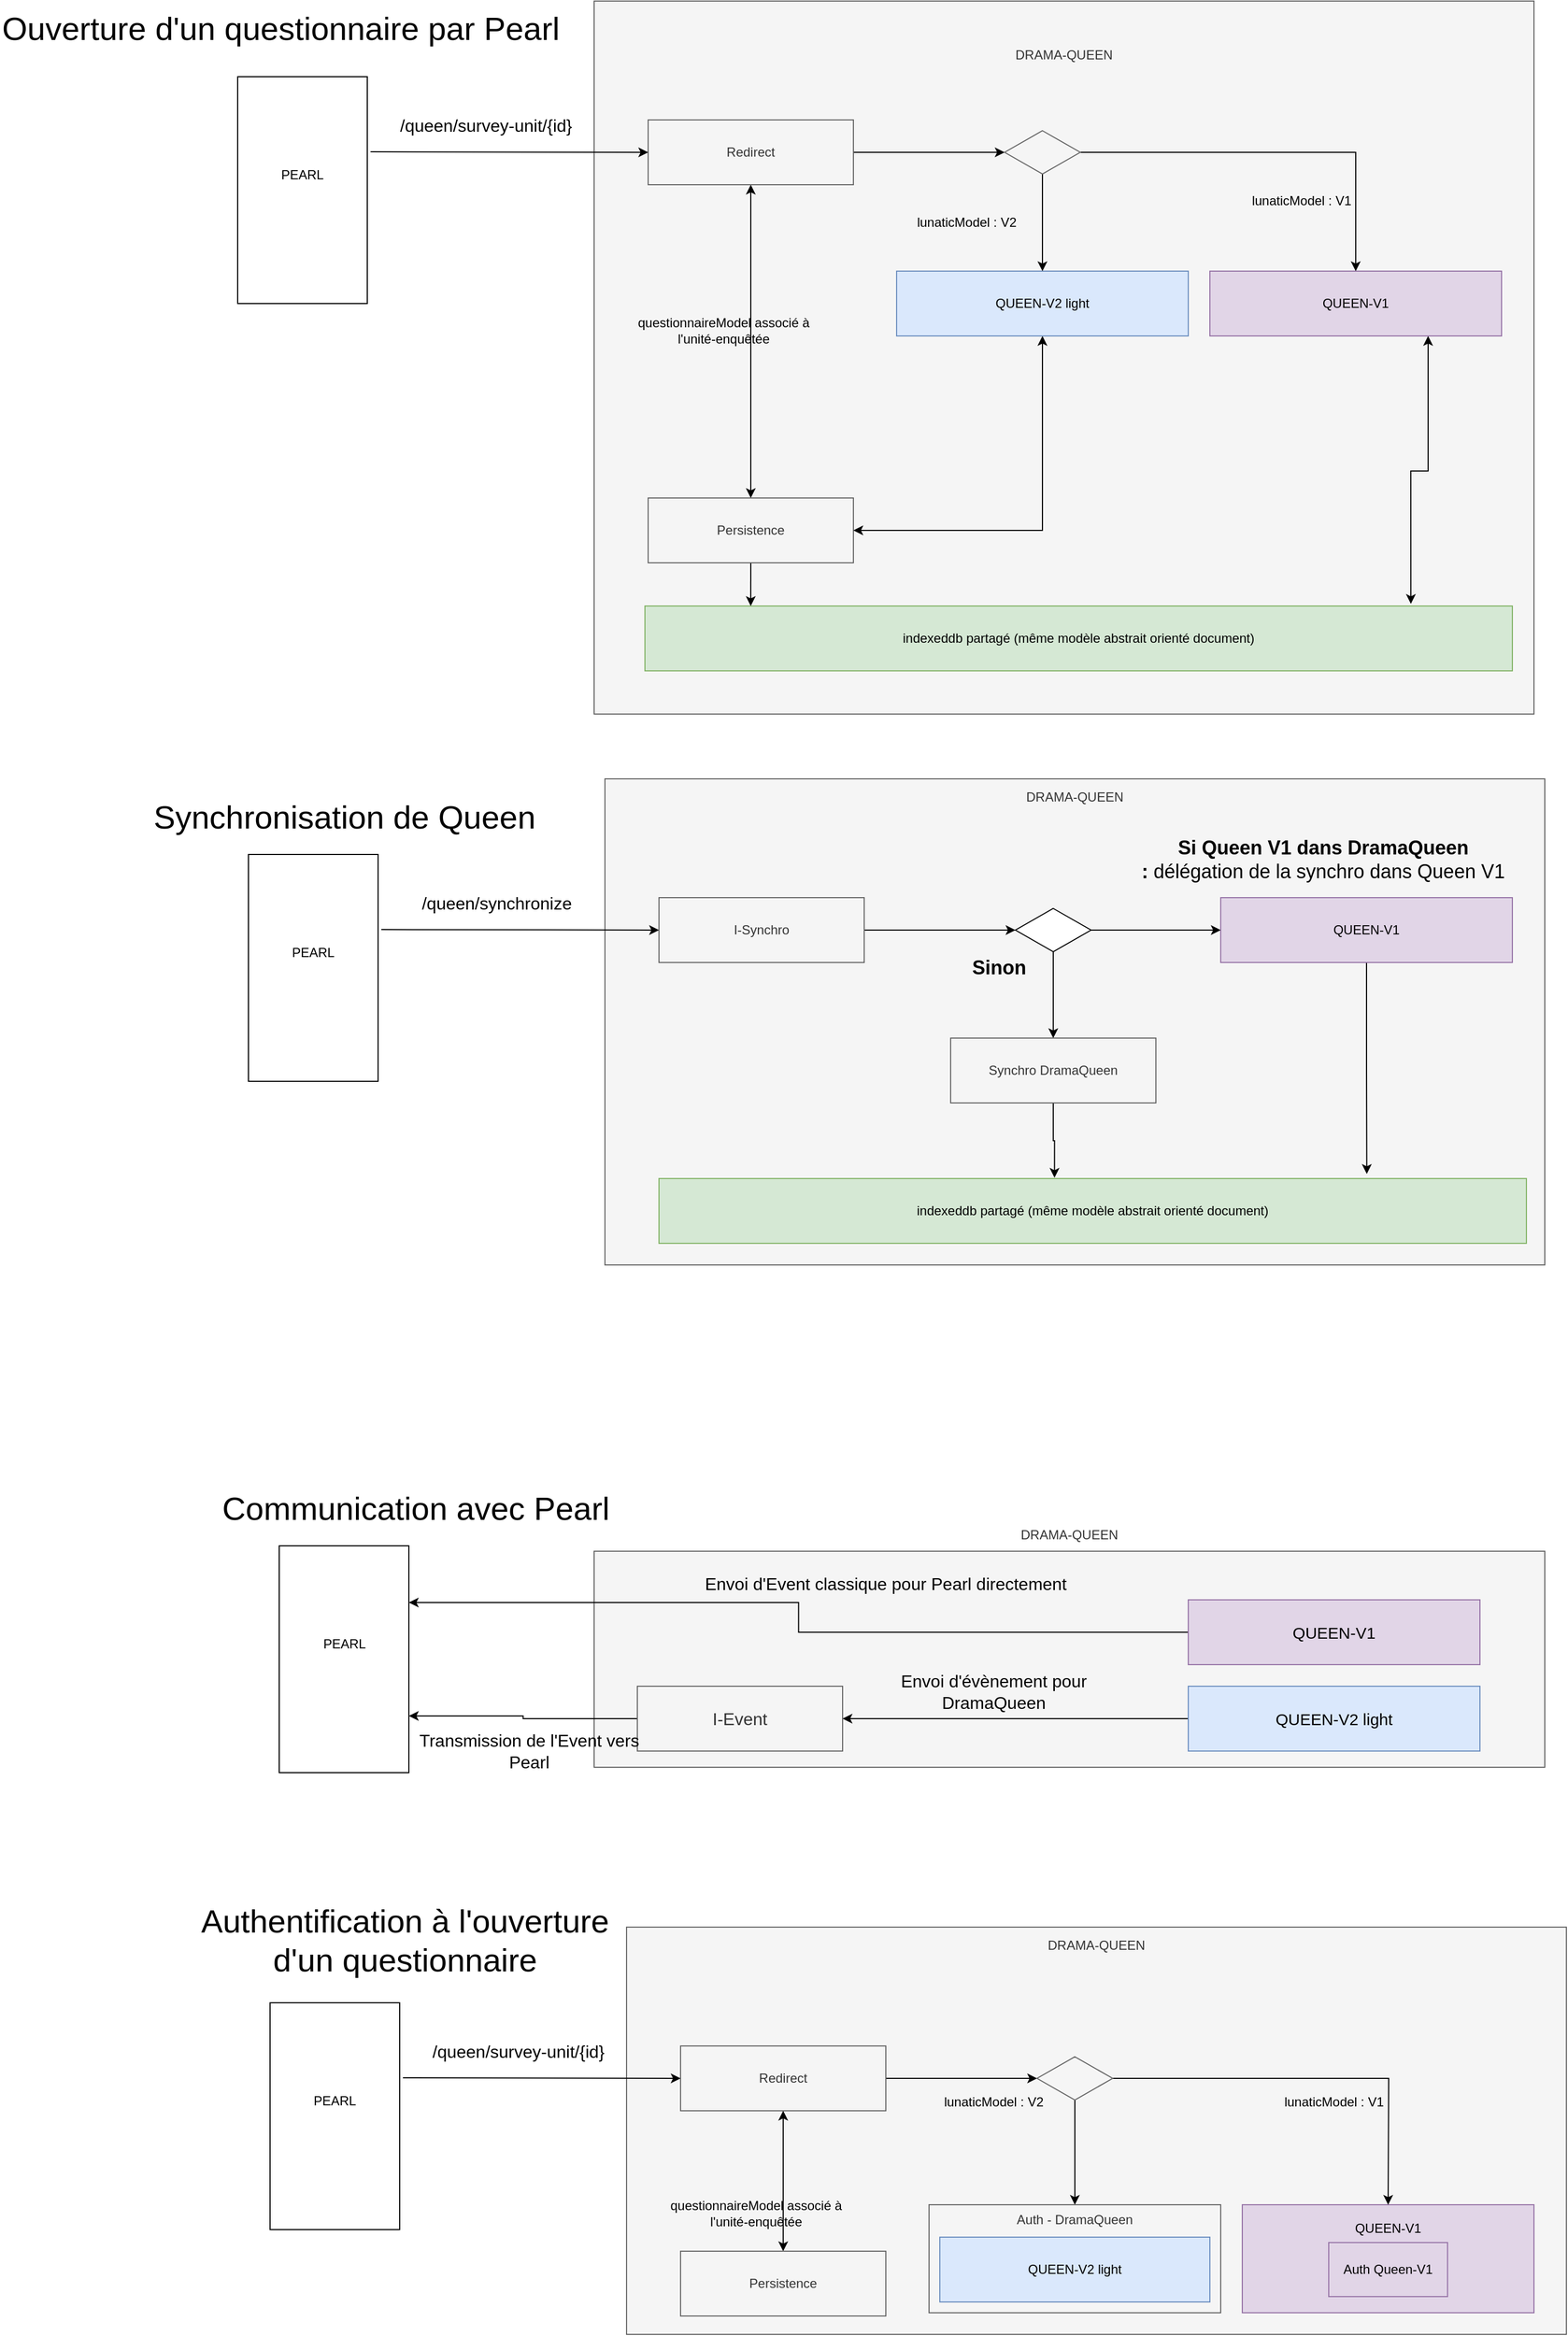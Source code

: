 <mxfile version="21.0.6" type="github">
  <diagram name="Page-1" id="8k7CGDxbE8RUZ36gDLzS">
    <mxGraphModel dx="2261" dy="796" grid="1" gridSize="10" guides="1" tooltips="1" connect="1" arrows="1" fold="1" page="1" pageScale="1" pageWidth="827" pageHeight="1169" math="0" shadow="0">
      <root>
        <mxCell id="0" />
        <mxCell id="1" parent="0" />
        <mxCell id="tDpFDf1y066-vSk2hxzO-13" value="PEARL&lt;br&gt;&lt;br&gt;&lt;br&gt;" style="rounded=0;whiteSpace=wrap;html=1;" parent="1" vertex="1">
          <mxGeometry x="-560" y="90" width="120" height="210" as="geometry" />
        </mxCell>
        <mxCell id="tDpFDf1y066-vSk2hxzO-14" value="DRAMA-QUEEN&lt;br&gt;&lt;br&gt;&lt;br&gt;&lt;br&gt;&lt;br&gt;&lt;br&gt;&lt;br&gt;&lt;br&gt;&lt;br&gt;&lt;br&gt;&lt;br&gt;&lt;br&gt;&lt;br&gt;&lt;br&gt;&lt;br&gt;&lt;br&gt;&lt;br&gt;&lt;br&gt;&lt;br&gt;&lt;br&gt;&lt;br&gt;&lt;br&gt;&lt;br&gt;&lt;br&gt;&lt;br&gt;&lt;br&gt;&lt;br&gt;&lt;br&gt;&lt;br&gt;&lt;br&gt;&lt;br&gt;&lt;br&gt;&lt;br&gt;&lt;br&gt;&lt;br&gt;&lt;br&gt;&lt;br&gt;&lt;br&gt;&lt;br&gt;&lt;br&gt;" style="rounded=0;whiteSpace=wrap;html=1;fillColor=#f5f5f5;strokeColor=#666666;fontColor=#333333;" parent="1" vertex="1">
          <mxGeometry x="-230" y="20" width="870" height="660" as="geometry" />
        </mxCell>
        <mxCell id="tDpFDf1y066-vSk2hxzO-27" style="edgeStyle=orthogonalEdgeStyle;rounded=0;orthogonalLoop=1;jettySize=auto;html=1;startArrow=classic;startFill=1;entryX=0.883;entryY=-0.033;entryDx=0;entryDy=0;entryPerimeter=0;" parent="1" source="tDpFDf1y066-vSk2hxzO-15" target="tDpFDf1y066-vSk2hxzO-18" edge="1">
          <mxGeometry relative="1" as="geometry">
            <mxPoint x="542" y="340" as="sourcePoint" />
            <Array as="points">
              <mxPoint x="542" y="455" />
              <mxPoint x="526" y="455" />
            </Array>
          </mxGeometry>
        </mxCell>
        <mxCell id="tDpFDf1y066-vSk2hxzO-15" value="QUEEN-V1" style="rounded=0;whiteSpace=wrap;html=1;fillColor=#e1d5e7;strokeColor=#9673a6;" parent="1" vertex="1">
          <mxGeometry x="340" y="270" width="270" height="60" as="geometry" />
        </mxCell>
        <mxCell id="tDpFDf1y066-vSk2hxzO-18" value="indexeddb partagé (même modèle abstrait orienté document)" style="rounded=0;whiteSpace=wrap;html=1;fillColor=#d5e8d4;strokeColor=#82b366;" parent="1" vertex="1">
          <mxGeometry x="-183" y="580" width="803" height="60" as="geometry" />
        </mxCell>
        <mxCell id="tDpFDf1y066-vSk2hxzO-24" style="edgeStyle=orthogonalEdgeStyle;rounded=0;orthogonalLoop=1;jettySize=auto;html=1;exitX=0.5;exitY=1;exitDx=0;exitDy=0;startArrow=classic;startFill=1;" parent="1" source="tDpFDf1y066-vSk2hxzO-19" target="tDpFDf1y066-vSk2hxzO-21" edge="1">
          <mxGeometry relative="1" as="geometry" />
        </mxCell>
        <mxCell id="tDpFDf1y066-vSk2hxzO-36" style="edgeStyle=orthogonalEdgeStyle;rounded=0;orthogonalLoop=1;jettySize=auto;html=1;exitX=1;exitY=0.5;exitDx=0;exitDy=0;" parent="1" source="tDpFDf1y066-vSk2hxzO-19" target="tDpFDf1y066-vSk2hxzO-35" edge="1">
          <mxGeometry relative="1" as="geometry" />
        </mxCell>
        <mxCell id="tDpFDf1y066-vSk2hxzO-19" value="Redirect" style="rounded=0;whiteSpace=wrap;html=1;fillColor=#f5f5f5;strokeColor=#666666;fontColor=#333333;" parent="1" vertex="1">
          <mxGeometry x="-180" y="130" width="190" height="60" as="geometry" />
        </mxCell>
        <mxCell id="tDpFDf1y066-vSk2hxzO-42" style="edgeStyle=orthogonalEdgeStyle;rounded=0;orthogonalLoop=1;jettySize=auto;html=1;exitX=0.5;exitY=1;exitDx=0;exitDy=0;entryX=0.122;entryY=0;entryDx=0;entryDy=0;entryPerimeter=0;" parent="1" source="tDpFDf1y066-vSk2hxzO-21" target="tDpFDf1y066-vSk2hxzO-18" edge="1">
          <mxGeometry relative="1" as="geometry" />
        </mxCell>
        <mxCell id="tDpFDf1y066-vSk2hxzO-21" value="Persistence" style="rounded=0;whiteSpace=wrap;html=1;fillColor=#f5f5f5;strokeColor=#666666;fontColor=#333333;" parent="1" vertex="1">
          <mxGeometry x="-180" y="480" width="190" height="60" as="geometry" />
        </mxCell>
        <mxCell id="tDpFDf1y066-vSk2hxzO-23" value="" style="endArrow=classic;html=1;rounded=0;exitX=1.025;exitY=0.331;exitDx=0;exitDy=0;exitPerimeter=0;entryX=0;entryY=0.5;entryDx=0;entryDy=0;" parent="1" source="tDpFDf1y066-vSk2hxzO-13" target="tDpFDf1y066-vSk2hxzO-19" edge="1">
          <mxGeometry width="50" height="50" relative="1" as="geometry">
            <mxPoint x="-140" y="270" as="sourcePoint" />
            <mxPoint x="-90" y="220" as="targetPoint" />
          </mxGeometry>
        </mxCell>
        <mxCell id="tDpFDf1y066-vSk2hxzO-32" style="edgeStyle=orthogonalEdgeStyle;rounded=0;orthogonalLoop=1;jettySize=auto;html=1;exitX=0.5;exitY=1;exitDx=0;exitDy=0;entryX=1;entryY=0.5;entryDx=0;entryDy=0;startArrow=classic;startFill=1;" parent="1" source="tDpFDf1y066-vSk2hxzO-28" target="tDpFDf1y066-vSk2hxzO-21" edge="1">
          <mxGeometry relative="1" as="geometry" />
        </mxCell>
        <mxCell id="tDpFDf1y066-vSk2hxzO-28" value="QUEEN-V2 light" style="rounded=0;whiteSpace=wrap;html=1;fillColor=#dae8fc;strokeColor=#6c8ebf;" parent="1" vertex="1">
          <mxGeometry x="50" y="270" width="270" height="60" as="geometry" />
        </mxCell>
        <mxCell id="tDpFDf1y066-vSk2hxzO-37" style="edgeStyle=orthogonalEdgeStyle;rounded=0;orthogonalLoop=1;jettySize=auto;html=1;exitX=0.5;exitY=1;exitDx=0;exitDy=0;entryX=0.5;entryY=0;entryDx=0;entryDy=0;" parent="1" source="tDpFDf1y066-vSk2hxzO-35" target="tDpFDf1y066-vSk2hxzO-28" edge="1">
          <mxGeometry relative="1" as="geometry" />
        </mxCell>
        <mxCell id="tDpFDf1y066-vSk2hxzO-38" style="edgeStyle=orthogonalEdgeStyle;rounded=0;orthogonalLoop=1;jettySize=auto;html=1;exitX=1;exitY=0.5;exitDx=0;exitDy=0;" parent="1" source="tDpFDf1y066-vSk2hxzO-35" target="tDpFDf1y066-vSk2hxzO-15" edge="1">
          <mxGeometry relative="1" as="geometry" />
        </mxCell>
        <mxCell id="tDpFDf1y066-vSk2hxzO-35" value="" style="rhombus;whiteSpace=wrap;html=1;fillColor=#f5f5f5;strokeColor=#666666;fontColor=#333333;" parent="1" vertex="1">
          <mxGeometry x="150" y="140" width="70" height="40" as="geometry" />
        </mxCell>
        <mxCell id="tDpFDf1y066-vSk2hxzO-39" value="/queen/survey-unit/{id}" style="text;html=1;strokeColor=none;fillColor=none;align=center;verticalAlign=middle;whiteSpace=wrap;rounded=0;fontSize=16;" parent="1" vertex="1">
          <mxGeometry x="-450" y="120" width="240" height="30" as="geometry" />
        </mxCell>
        <mxCell id="tDpFDf1y066-vSk2hxzO-40" value="lunaticModel : V1" style="text;html=1;strokeColor=none;fillColor=none;align=center;verticalAlign=middle;whiteSpace=wrap;rounded=0;" parent="1" vertex="1">
          <mxGeometry x="360" y="190" width="130" height="30" as="geometry" />
        </mxCell>
        <mxCell id="tDpFDf1y066-vSk2hxzO-41" value="lunaticModel : V2" style="text;html=1;strokeColor=none;fillColor=none;align=center;verticalAlign=middle;whiteSpace=wrap;rounded=0;" parent="1" vertex="1">
          <mxGeometry x="50" y="210" width="130" height="30" as="geometry" />
        </mxCell>
        <mxCell id="tDpFDf1y066-vSk2hxzO-43" value="questionnaireModel associé à l&#39;unité-enquêtée" style="text;html=1;strokeColor=none;fillColor=none;align=center;verticalAlign=middle;whiteSpace=wrap;rounded=0;" parent="1" vertex="1">
          <mxGeometry x="-200" y="310" width="180" height="30" as="geometry" />
        </mxCell>
        <mxCell id="tDpFDf1y066-vSk2hxzO-44" value="PEARL&lt;br&gt;&lt;br&gt;&lt;br&gt;" style="rounded=0;whiteSpace=wrap;html=1;" parent="1" vertex="1">
          <mxGeometry x="-550" y="810" width="120" height="210" as="geometry" />
        </mxCell>
        <mxCell id="tDpFDf1y066-vSk2hxzO-45" value="DRAMA-QUEEN&lt;br&gt;&lt;br&gt;&lt;br&gt;&lt;br&gt;&lt;br&gt;&lt;br&gt;&lt;br&gt;&lt;br&gt;&lt;br&gt;&lt;br&gt;&lt;br&gt;&lt;br&gt;&lt;br&gt;&lt;br&gt;&lt;br&gt;&lt;br&gt;&lt;br&gt;&lt;br&gt;&lt;br&gt;&lt;br&gt;&lt;br&gt;&lt;br&gt;&lt;br&gt;&lt;br&gt;&lt;br&gt;&lt;br&gt;&lt;br&gt;&lt;br&gt;&lt;br&gt;&lt;br&gt;" style="rounded=0;whiteSpace=wrap;html=1;fillColor=#f5f5f5;fontColor=#333333;strokeColor=#666666;" parent="1" vertex="1">
          <mxGeometry x="-220" y="740" width="870" height="450" as="geometry" />
        </mxCell>
        <mxCell id="tDpFDf1y066-vSk2hxzO-70" style="edgeStyle=orthogonalEdgeStyle;rounded=0;orthogonalLoop=1;jettySize=auto;html=1;exitX=0.5;exitY=1;exitDx=0;exitDy=0;entryX=0.816;entryY=-0.071;entryDx=0;entryDy=0;entryPerimeter=0;" parent="1" source="tDpFDf1y066-vSk2hxzO-47" target="tDpFDf1y066-vSk2hxzO-69" edge="1">
          <mxGeometry relative="1" as="geometry" />
        </mxCell>
        <mxCell id="tDpFDf1y066-vSk2hxzO-47" value="QUEEN-V1" style="rounded=0;whiteSpace=wrap;html=1;fillColor=#e1d5e7;strokeColor=#9673a6;" parent="1" vertex="1">
          <mxGeometry x="350" y="850" width="270" height="60" as="geometry" />
        </mxCell>
        <mxCell id="tDpFDf1y066-vSk2hxzO-50" style="edgeStyle=orthogonalEdgeStyle;rounded=0;orthogonalLoop=1;jettySize=auto;html=1;exitX=1;exitY=0.5;exitDx=0;exitDy=0;" parent="1" source="tDpFDf1y066-vSk2hxzO-51" target="tDpFDf1y066-vSk2hxzO-59" edge="1">
          <mxGeometry relative="1" as="geometry" />
        </mxCell>
        <mxCell id="tDpFDf1y066-vSk2hxzO-51" value="I-Synchro" style="rounded=0;whiteSpace=wrap;html=1;fillColor=#f5f5f5;fontColor=#333333;strokeColor=#666666;" parent="1" vertex="1">
          <mxGeometry x="-170" y="850" width="190" height="60" as="geometry" />
        </mxCell>
        <mxCell id="tDpFDf1y066-vSk2hxzO-54" value="" style="endArrow=classic;html=1;rounded=0;exitX=1.025;exitY=0.331;exitDx=0;exitDy=0;exitPerimeter=0;entryX=0;entryY=0.5;entryDx=0;entryDy=0;" parent="1" source="tDpFDf1y066-vSk2hxzO-44" target="tDpFDf1y066-vSk2hxzO-51" edge="1">
          <mxGeometry width="50" height="50" relative="1" as="geometry">
            <mxPoint x="-130" y="990" as="sourcePoint" />
            <mxPoint x="-80" y="940" as="targetPoint" />
          </mxGeometry>
        </mxCell>
        <mxCell id="tDpFDf1y066-vSk2hxzO-58" style="edgeStyle=orthogonalEdgeStyle;rounded=0;orthogonalLoop=1;jettySize=auto;html=1;exitX=1;exitY=0.5;exitDx=0;exitDy=0;" parent="1" source="tDpFDf1y066-vSk2hxzO-59" target="tDpFDf1y066-vSk2hxzO-47" edge="1">
          <mxGeometry relative="1" as="geometry" />
        </mxCell>
        <mxCell id="tDpFDf1y066-vSk2hxzO-67" style="edgeStyle=orthogonalEdgeStyle;rounded=0;orthogonalLoop=1;jettySize=auto;html=1;exitX=0.5;exitY=1;exitDx=0;exitDy=0;entryX=0.5;entryY=0;entryDx=0;entryDy=0;" parent="1" source="tDpFDf1y066-vSk2hxzO-59" target="tDpFDf1y066-vSk2hxzO-66" edge="1">
          <mxGeometry relative="1" as="geometry" />
        </mxCell>
        <mxCell id="tDpFDf1y066-vSk2hxzO-59" value="" style="rhombus;whiteSpace=wrap;html=1;" parent="1" vertex="1">
          <mxGeometry x="160" y="860" width="70" height="40" as="geometry" />
        </mxCell>
        <mxCell id="tDpFDf1y066-vSk2hxzO-60" value="/queen/synchronize" style="text;html=1;strokeColor=none;fillColor=none;align=center;verticalAlign=middle;whiteSpace=wrap;rounded=0;fontSize=16;" parent="1" vertex="1">
          <mxGeometry x="-440" y="840" width="240" height="30" as="geometry" />
        </mxCell>
        <mxCell id="tDpFDf1y066-vSk2hxzO-64" value="Ouverture d&#39;un questionnaire par Pearl" style="text;html=1;strokeColor=none;fillColor=none;align=center;verticalAlign=middle;whiteSpace=wrap;rounded=0;fontSize=30;" parent="1" vertex="1">
          <mxGeometry x="-780" y="30" width="520" height="30" as="geometry" />
        </mxCell>
        <mxCell id="tDpFDf1y066-vSk2hxzO-65" value="&lt;b style=&quot;font-size: 18px;&quot;&gt;Si Queen V1 dans DramaQueen :&lt;/b&gt;&amp;nbsp;délégation de la synchro dans Queen V1" style="text;html=1;strokeColor=none;fillColor=none;align=center;verticalAlign=middle;whiteSpace=wrap;rounded=0;fontSize=18;" parent="1" vertex="1">
          <mxGeometry x="270" y="800" width="350" height="30" as="geometry" />
        </mxCell>
        <mxCell id="tDpFDf1y066-vSk2hxzO-71" style="edgeStyle=orthogonalEdgeStyle;rounded=0;orthogonalLoop=1;jettySize=auto;html=1;exitX=0.5;exitY=1;exitDx=0;exitDy=0;entryX=0.456;entryY=-0.012;entryDx=0;entryDy=0;entryPerimeter=0;" parent="1" source="tDpFDf1y066-vSk2hxzO-66" target="tDpFDf1y066-vSk2hxzO-69" edge="1">
          <mxGeometry relative="1" as="geometry" />
        </mxCell>
        <mxCell id="tDpFDf1y066-vSk2hxzO-66" value="Synchro DramaQueen" style="rounded=0;whiteSpace=wrap;html=1;fillColor=#f5f5f5;fontColor=#333333;strokeColor=#666666;" parent="1" vertex="1">
          <mxGeometry x="100" y="980" width="190" height="60" as="geometry" />
        </mxCell>
        <mxCell id="tDpFDf1y066-vSk2hxzO-68" value="&lt;b style=&quot;font-size: 18px;&quot;&gt;Sinon&lt;/b&gt;" style="text;html=1;strokeColor=none;fillColor=none;align=center;verticalAlign=middle;whiteSpace=wrap;rounded=0;fontSize=18;" parent="1" vertex="1">
          <mxGeometry x="110" y="900" width="70" height="30" as="geometry" />
        </mxCell>
        <mxCell id="tDpFDf1y066-vSk2hxzO-69" value="indexeddb partagé (même modèle abstrait orienté document)" style="rounded=0;whiteSpace=wrap;html=1;fillColor=#d5e8d4;strokeColor=#82b366;" parent="1" vertex="1">
          <mxGeometry x="-170" y="1110" width="803" height="60" as="geometry" />
        </mxCell>
        <mxCell id="tDpFDf1y066-vSk2hxzO-73" value="Synchronisation de Queen" style="text;html=1;strokeColor=none;fillColor=none;align=center;verticalAlign=middle;whiteSpace=wrap;rounded=0;fontSize=30;" parent="1" vertex="1">
          <mxGeometry x="-646.5" y="760" width="370" height="30" as="geometry" />
        </mxCell>
        <mxCell id="tDpFDf1y066-vSk2hxzO-74" value="PEARL&lt;br&gt;&lt;br&gt;&lt;br&gt;" style="rounded=0;whiteSpace=wrap;html=1;" parent="1" vertex="1">
          <mxGeometry x="-521.5" y="1450" width="120" height="210" as="geometry" />
        </mxCell>
        <mxCell id="tDpFDf1y066-vSk2hxzO-75" value="DRAMA-QUEEN&lt;br&gt;&lt;br&gt;&lt;br&gt;&lt;br&gt;&lt;br&gt;&lt;br&gt;&lt;br&gt;&lt;br&gt;&lt;br&gt;&lt;br&gt;&lt;br&gt;&lt;br&gt;&lt;br&gt;&lt;br&gt;&lt;br&gt;&lt;br&gt;&lt;br&gt;" style="rounded=0;whiteSpace=wrap;html=1;fillColor=#f5f5f5;fontColor=#333333;strokeColor=#666666;" parent="1" vertex="1">
          <mxGeometry x="-230" y="1455" width="880" height="200" as="geometry" />
        </mxCell>
        <mxCell id="tDpFDf1y066-vSk2hxzO-93" style="edgeStyle=orthogonalEdgeStyle;rounded=0;orthogonalLoop=1;jettySize=auto;html=1;exitX=0;exitY=0.5;exitDx=0;exitDy=0;entryX=1;entryY=0.25;entryDx=0;entryDy=0;" parent="1" source="tDpFDf1y066-vSk2hxzO-77" target="tDpFDf1y066-vSk2hxzO-74" edge="1">
          <mxGeometry relative="1" as="geometry" />
        </mxCell>
        <mxCell id="tDpFDf1y066-vSk2hxzO-77" value="QUEEN-V1" style="rounded=0;whiteSpace=wrap;html=1;fillColor=#e1d5e7;strokeColor=#9673a6;fontSize=15;" parent="1" vertex="1">
          <mxGeometry x="320" y="1500" width="270" height="60" as="geometry" />
        </mxCell>
        <mxCell id="tDpFDf1y066-vSk2hxzO-95" style="edgeStyle=orthogonalEdgeStyle;rounded=0;orthogonalLoop=1;jettySize=auto;html=1;exitX=0;exitY=0.5;exitDx=0;exitDy=0;entryX=1;entryY=0.75;entryDx=0;entryDy=0;" parent="1" source="tDpFDf1y066-vSk2hxzO-79" target="tDpFDf1y066-vSk2hxzO-74" edge="1">
          <mxGeometry relative="1" as="geometry" />
        </mxCell>
        <mxCell id="tDpFDf1y066-vSk2hxzO-79" value="I-Event" style="rounded=0;whiteSpace=wrap;html=1;fillColor=#f5f5f5;fontColor=#333333;strokeColor=#666666;fontSize=16;" parent="1" vertex="1">
          <mxGeometry x="-190" y="1580" width="190" height="60" as="geometry" />
        </mxCell>
        <mxCell id="tDpFDf1y066-vSk2hxzO-94" style="edgeStyle=orthogonalEdgeStyle;rounded=0;orthogonalLoop=1;jettySize=auto;html=1;exitX=0;exitY=0.5;exitDx=0;exitDy=0;" parent="1" source="tDpFDf1y066-vSk2hxzO-90" target="tDpFDf1y066-vSk2hxzO-79" edge="1">
          <mxGeometry relative="1" as="geometry" />
        </mxCell>
        <mxCell id="tDpFDf1y066-vSk2hxzO-90" value="QUEEN-V2 light" style="rounded=0;whiteSpace=wrap;html=1;fillColor=#dae8fc;strokeColor=#6c8ebf;fontSize=15;" parent="1" vertex="1">
          <mxGeometry x="320" y="1580" width="270" height="60" as="geometry" />
        </mxCell>
        <mxCell id="tDpFDf1y066-vSk2hxzO-91" value="Communication avec Pearl" style="text;html=1;strokeColor=none;fillColor=none;align=center;verticalAlign=middle;whiteSpace=wrap;rounded=0;fontSize=30;" parent="1" vertex="1">
          <mxGeometry x="-591.5" y="1400" width="391.5" height="30" as="geometry" />
        </mxCell>
        <mxCell id="tDpFDf1y066-vSk2hxzO-96" value="Envoi d&#39;Event classique pour Pearl directement" style="text;html=1;strokeColor=none;fillColor=none;align=center;verticalAlign=middle;whiteSpace=wrap;rounded=0;fontSize=16;" parent="1" vertex="1">
          <mxGeometry x="-150" y="1470" width="380" height="30" as="geometry" />
        </mxCell>
        <mxCell id="tDpFDf1y066-vSk2hxzO-97" value="Envoi d&#39;évènement pour DramaQueen" style="text;html=1;strokeColor=none;fillColor=none;align=center;verticalAlign=middle;whiteSpace=wrap;rounded=0;fontSize=16;" parent="1" vertex="1">
          <mxGeometry x="20" y="1570" width="240" height="30" as="geometry" />
        </mxCell>
        <mxCell id="tDpFDf1y066-vSk2hxzO-98" value="Transmission de l&#39;Event vers Pearl" style="text;html=1;strokeColor=none;fillColor=none;align=center;verticalAlign=middle;whiteSpace=wrap;rounded=0;fontSize=16;" parent="1" vertex="1">
          <mxGeometry x="-410" y="1625" width="240" height="30" as="geometry" />
        </mxCell>
        <mxCell id="tDpFDf1y066-vSk2hxzO-109" value="Authentification à l&#39;ouverture d&#39;un questionnaire" style="text;html=1;strokeColor=none;fillColor=none;align=center;verticalAlign=middle;whiteSpace=wrap;rounded=0;fontSize=30;" parent="1" vertex="1">
          <mxGeometry x="-601.5" y="1800" width="391.5" height="30" as="geometry" />
        </mxCell>
        <mxCell id="tDpFDf1y066-vSk2hxzO-113" value="PEARL&lt;br&gt;&lt;br&gt;&lt;br&gt;" style="rounded=0;whiteSpace=wrap;html=1;" parent="1" vertex="1">
          <mxGeometry x="-530" y="1873" width="120" height="210" as="geometry" />
        </mxCell>
        <mxCell id="tDpFDf1y066-vSk2hxzO-114" value="DRAMA-QUEEN&lt;br&gt;&lt;br&gt;&lt;br&gt;&lt;br&gt;&lt;br&gt;&lt;br&gt;&lt;br&gt;&lt;br&gt;&lt;br&gt;&lt;br&gt;&lt;br&gt;&lt;br&gt;&lt;br&gt;&lt;br&gt;&lt;br&gt;&lt;br&gt;&lt;br&gt;&lt;br&gt;&lt;br&gt;&lt;br&gt;&lt;br&gt;&lt;br&gt;&lt;br&gt;&lt;br&gt;&lt;br&gt;" style="rounded=0;whiteSpace=wrap;html=1;fillColor=#f5f5f5;strokeColor=#666666;fontColor=#333333;" parent="1" vertex="1">
          <mxGeometry x="-200" y="1803" width="870" height="377" as="geometry" />
        </mxCell>
        <mxCell id="tDpFDf1y066-vSk2hxzO-116" value="QUEEN-V1&lt;br&gt;&lt;br&gt;&lt;br&gt;&lt;br&gt;&lt;br&gt;" style="rounded=0;whiteSpace=wrap;html=1;fillColor=#e1d5e7;strokeColor=#9673a6;" parent="1" vertex="1">
          <mxGeometry x="370" y="2060" width="270" height="100" as="geometry" />
        </mxCell>
        <mxCell id="tDpFDf1y066-vSk2hxzO-118" style="edgeStyle=orthogonalEdgeStyle;rounded=0;orthogonalLoop=1;jettySize=auto;html=1;exitX=0.5;exitY=1;exitDx=0;exitDy=0;startArrow=classic;startFill=1;" parent="1" source="tDpFDf1y066-vSk2hxzO-120" target="tDpFDf1y066-vSk2hxzO-122" edge="1">
          <mxGeometry relative="1" as="geometry" />
        </mxCell>
        <mxCell id="tDpFDf1y066-vSk2hxzO-119" style="edgeStyle=orthogonalEdgeStyle;rounded=0;orthogonalLoop=1;jettySize=auto;html=1;exitX=1;exitY=0.5;exitDx=0;exitDy=0;" parent="1" source="tDpFDf1y066-vSk2hxzO-120" target="tDpFDf1y066-vSk2hxzO-128" edge="1">
          <mxGeometry relative="1" as="geometry" />
        </mxCell>
        <mxCell id="tDpFDf1y066-vSk2hxzO-120" value="Redirect" style="rounded=0;whiteSpace=wrap;html=1;fillColor=#f5f5f5;strokeColor=#666666;fontColor=#333333;" parent="1" vertex="1">
          <mxGeometry x="-150" y="1913" width="190" height="60" as="geometry" />
        </mxCell>
        <mxCell id="tDpFDf1y066-vSk2hxzO-122" value="Persistence" style="rounded=0;whiteSpace=wrap;html=1;fillColor=#f5f5f5;strokeColor=#666666;fontColor=#333333;" parent="1" vertex="1">
          <mxGeometry x="-150" y="2103" width="190" height="60" as="geometry" />
        </mxCell>
        <mxCell id="tDpFDf1y066-vSk2hxzO-123" value="" style="endArrow=classic;html=1;rounded=0;exitX=1.025;exitY=0.331;exitDx=0;exitDy=0;exitPerimeter=0;entryX=0;entryY=0.5;entryDx=0;entryDy=0;" parent="1" source="tDpFDf1y066-vSk2hxzO-113" target="tDpFDf1y066-vSk2hxzO-120" edge="1">
          <mxGeometry width="50" height="50" relative="1" as="geometry">
            <mxPoint x="-110" y="2053" as="sourcePoint" />
            <mxPoint x="-60" y="2003" as="targetPoint" />
          </mxGeometry>
        </mxCell>
        <mxCell id="tDpFDf1y066-vSk2hxzO-126" style="edgeStyle=orthogonalEdgeStyle;rounded=0;orthogonalLoop=1;jettySize=auto;html=1;exitX=0.5;exitY=1;exitDx=0;exitDy=0;entryX=0.5;entryY=0;entryDx=0;entryDy=0;" parent="1" source="tDpFDf1y066-vSk2hxzO-128" target="tDpFDf1y066-vSk2hxzO-134" edge="1">
          <mxGeometry relative="1" as="geometry">
            <mxPoint x="215" y="2050" as="targetPoint" />
          </mxGeometry>
        </mxCell>
        <mxCell id="tDpFDf1y066-vSk2hxzO-127" style="edgeStyle=orthogonalEdgeStyle;rounded=0;orthogonalLoop=1;jettySize=auto;html=1;exitX=1;exitY=0.5;exitDx=0;exitDy=0;entryX=0.5;entryY=0;entryDx=0;entryDy=0;entryPerimeter=0;" parent="1" source="tDpFDf1y066-vSk2hxzO-128" edge="1">
          <mxGeometry relative="1" as="geometry">
            <mxPoint x="505" y="2060" as="targetPoint" />
          </mxGeometry>
        </mxCell>
        <mxCell id="tDpFDf1y066-vSk2hxzO-128" value="" style="rhombus;whiteSpace=wrap;html=1;fillColor=#f5f5f5;strokeColor=#666666;fontColor=#333333;" parent="1" vertex="1">
          <mxGeometry x="180" y="1923" width="70" height="40" as="geometry" />
        </mxCell>
        <mxCell id="tDpFDf1y066-vSk2hxzO-129" value="/queen/survey-unit/{id}" style="text;html=1;strokeColor=none;fillColor=none;align=center;verticalAlign=middle;whiteSpace=wrap;rounded=0;fontSize=16;" parent="1" vertex="1">
          <mxGeometry x="-420" y="1903" width="240" height="30" as="geometry" />
        </mxCell>
        <mxCell id="tDpFDf1y066-vSk2hxzO-130" value="lunaticModel : V1" style="text;html=1;strokeColor=none;fillColor=none;align=center;verticalAlign=middle;whiteSpace=wrap;rounded=0;" parent="1" vertex="1">
          <mxGeometry x="390" y="1950" width="130" height="30" as="geometry" />
        </mxCell>
        <mxCell id="tDpFDf1y066-vSk2hxzO-131" value="lunaticModel : V2" style="text;html=1;strokeColor=none;fillColor=none;align=center;verticalAlign=middle;whiteSpace=wrap;rounded=0;" parent="1" vertex="1">
          <mxGeometry x="75" y="1950" width="130" height="30" as="geometry" />
        </mxCell>
        <mxCell id="tDpFDf1y066-vSk2hxzO-132" value="questionnaireModel associé à l&#39;unité-enquêtée" style="text;html=1;strokeColor=none;fillColor=none;align=center;verticalAlign=middle;whiteSpace=wrap;rounded=0;" parent="1" vertex="1">
          <mxGeometry x="-170" y="2053" width="180" height="30" as="geometry" />
        </mxCell>
        <mxCell id="tDpFDf1y066-vSk2hxzO-134" value="Auth - DramaQueen&lt;br&gt;&lt;br&gt;&lt;br&gt;&lt;br&gt;&lt;br&gt;&lt;br&gt;" style="rounded=0;whiteSpace=wrap;html=1;fillColor=#f5f5f5;fontColor=#333333;strokeColor=#666666;" parent="1" vertex="1">
          <mxGeometry x="80" y="2060" width="270" height="100" as="geometry" />
        </mxCell>
        <mxCell id="tDpFDf1y066-vSk2hxzO-125" value="QUEEN-V2 light" style="rounded=0;whiteSpace=wrap;html=1;fillColor=#dae8fc;strokeColor=#6c8ebf;" parent="1" vertex="1">
          <mxGeometry x="90" y="2090" width="250" height="60" as="geometry" />
        </mxCell>
        <mxCell id="tDpFDf1y066-vSk2hxzO-155" value="Auth Queen-V1" style="rounded=0;whiteSpace=wrap;html=1;fillColor=#e1d5e7;strokeColor=#9673a6;" parent="1" vertex="1">
          <mxGeometry x="450" y="2095" width="110" height="50" as="geometry" />
        </mxCell>
      </root>
    </mxGraphModel>
  </diagram>
</mxfile>
